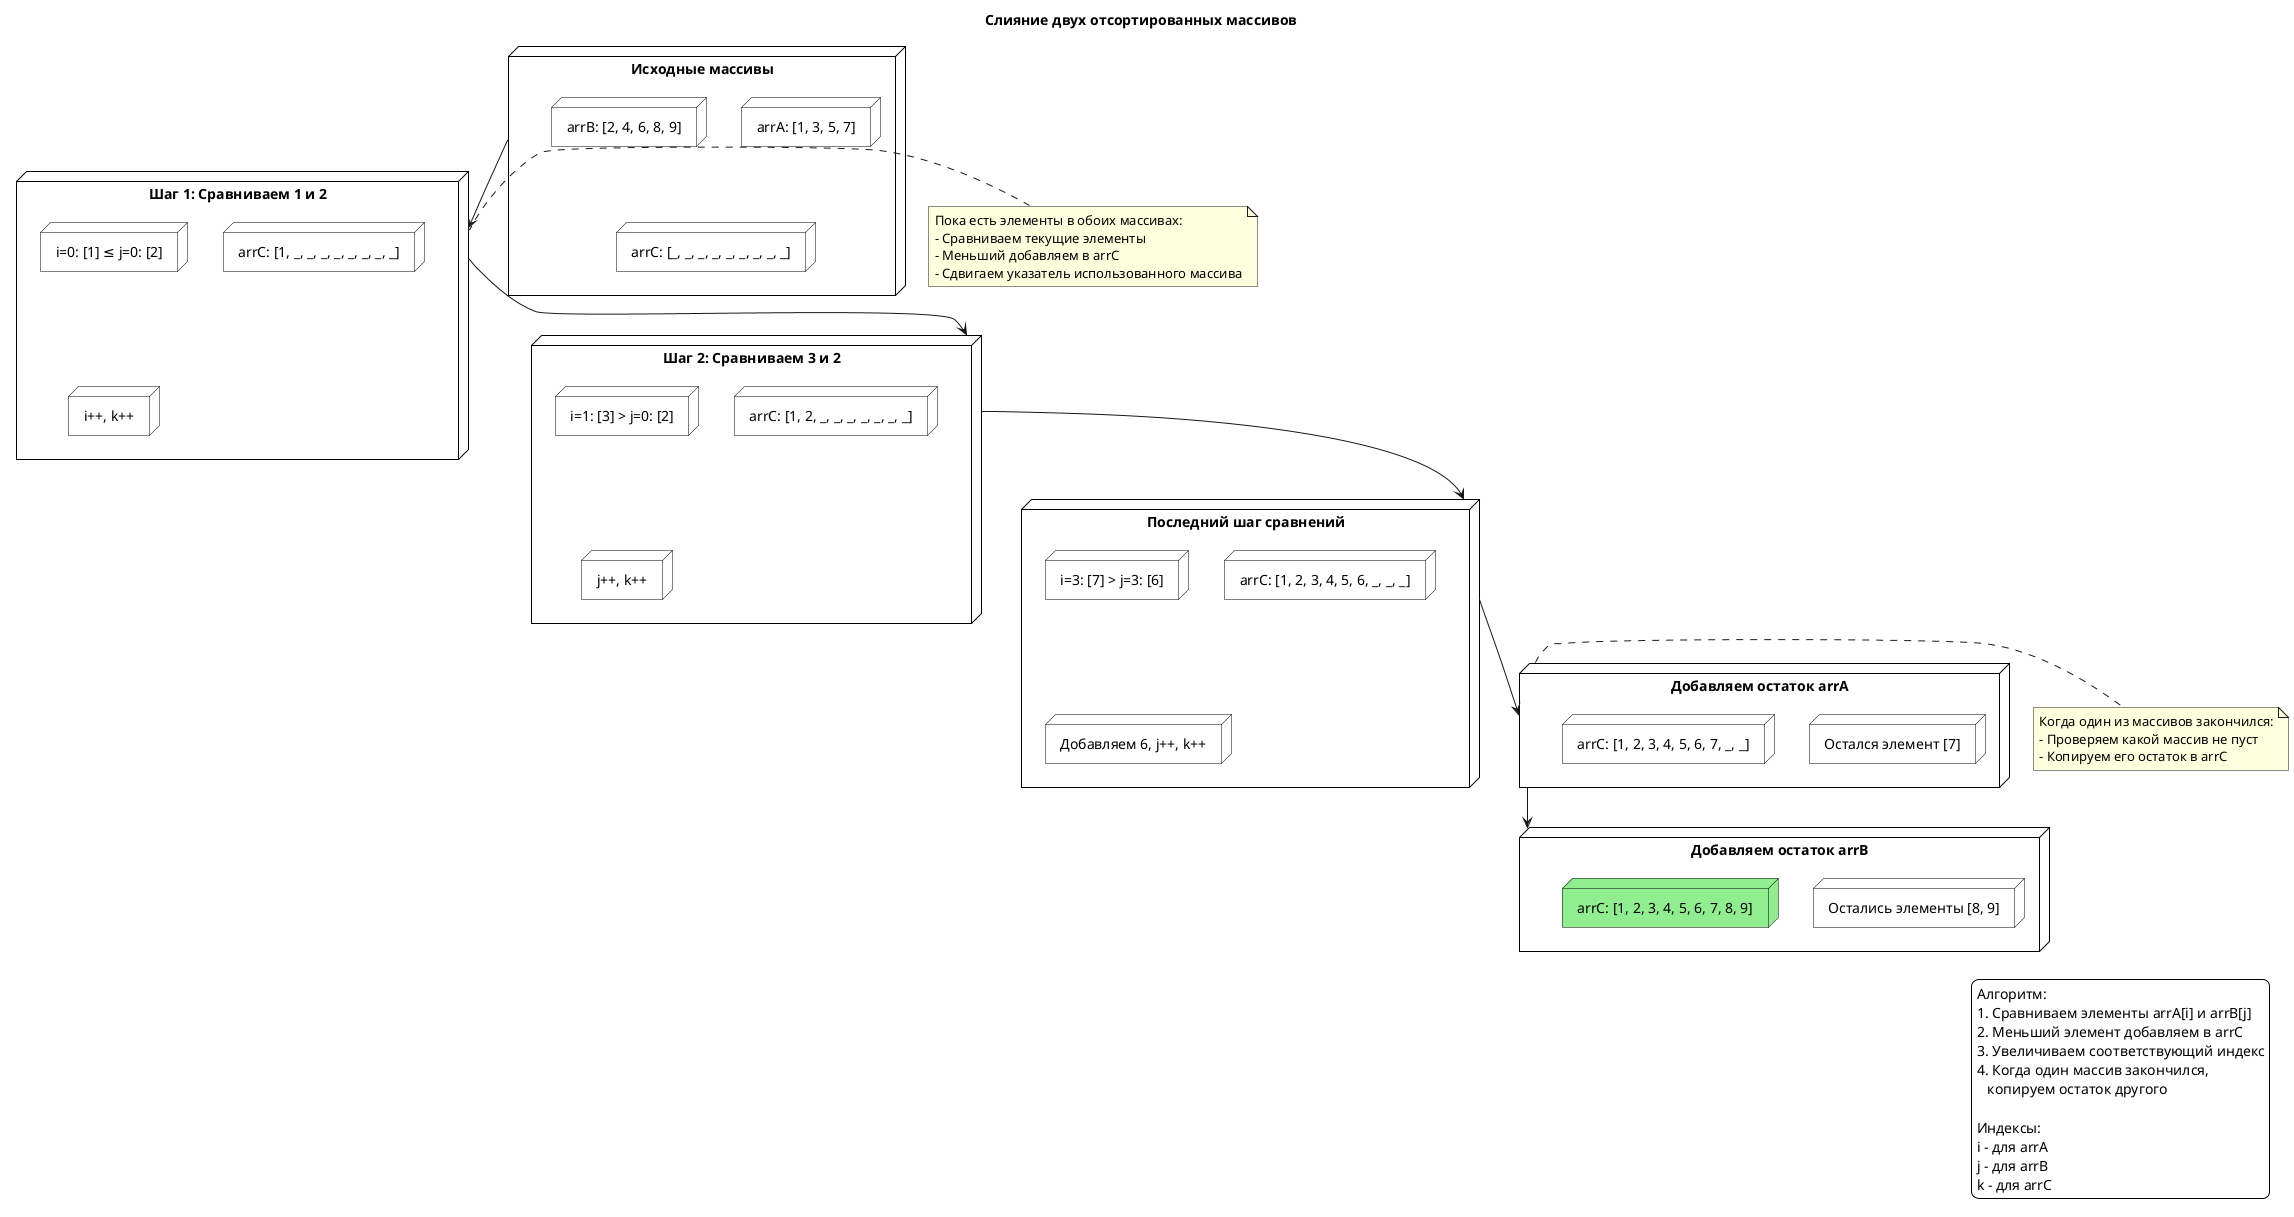 @startuml
title Слияние двух отсортированных массивов

skinparam backgroundColor white
skinparam node {
    BackgroundColor white
    BorderColor black
    FontSize 14
}

node "Исходные массивы" as start {
    node "arrA: [1, 3, 5, 7]" as arrA
    node "arrB: [2, 4, 6, 8, 9]" as arrB
    node "arrC: [_, _, _, _, _, _, _, _, _]" as arrC0
}

node "Шаг 1: Сравниваем 1 и 2" as step1 {
    node "i=0: [1] ≤ j=0: [2]" as compare1
    node "arrC: [1, _, _, _, _, _, _, _, _]" as arrC1
    node "i++, k++" as move1
}

node "Шаг 2: Сравниваем 3 и 2" as step2 {
    node "i=1: [3] > j=0: [2]" as compare2
    node "arrC: [1, 2, _, _, _, _, _, _, _]" as arrC2
    node "j++, k++" as move2
}

node "Последний шаг сравнений" as step3 {
    node "i=3: [7] > j=3: [6]" as compare3
    node "arrC: [1, 2, 3, 4, 5, 6, _, _, _]" as arrC3
    node "Добавляем 6, j++, k++" as move3
}

node "Добавляем остаток arrA" as step4 {
    node "Остался элемент [7]" as remain1
    node "arrC: [1, 2, 3, 4, 5, 6, 7, _, _]" as arrC4
}

node "Добавляем остаток arrB" as step5 {
    node "Остались элементы [8, 9]" as remain2
    node "arrC: [1, 2, 3, 4, 5, 6, 7, 8, 9]" as arrC5 #LightGreen
}

start -down-> step1
step1 -down-> step2
step2 -down-> step3
step3 -down-> step4
step4 -down-> step5

legend right
  Алгоритм:
  1. Сравниваем элементы arrA[i] и arrB[j]
  2. Меньший элемент добавляем в arrC
  3. Увеличиваем соответствующий индекс
  4. Когда один массив закончился,
     копируем остаток другого
  
  Индексы:
  i - для arrA
  j - для arrB
  k - для arrC
end legend

note right of step1
  Пока есть элементы в обоих массивах:
  - Сравниваем текущие элементы
  - Меньший добавляем в arrC
  - Сдвигаем указатель использованного массива
end note

note right of step4
  Когда один из массивов закончился:
  - Проверяем какой массив не пуст
  - Копируем его остаток в arrC
end note

@enduml
